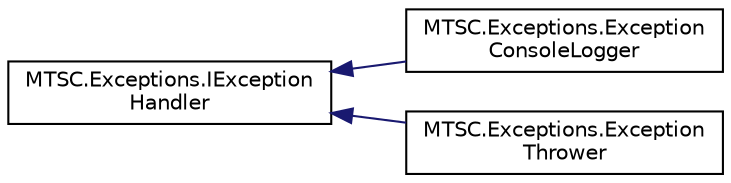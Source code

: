 digraph "Graphical Class Hierarchy"
{
 // LATEX_PDF_SIZE
  edge [fontname="Helvetica",fontsize="10",labelfontname="Helvetica",labelfontsize="10"];
  node [fontname="Helvetica",fontsize="10",shape=record];
  rankdir="LR";
  Node0 [label="MTSC.Exceptions.IException\lHandler",height=0.2,width=0.4,color="black", fillcolor="white", style="filled",URL="$d8/d5c/interface_m_t_s_c_1_1_exceptions_1_1_i_exception_handler.html",tooltip="Handler to be used for handling exception."];
  Node0 -> Node1 [dir="back",color="midnightblue",fontsize="10",style="solid",fontname="Helvetica"];
  Node1 [label="MTSC.Exceptions.Exception\lConsoleLogger",height=0.2,width=0.4,color="black", fillcolor="white", style="filled",URL="$df/d86/class_m_t_s_c_1_1_exceptions_1_1_exception_console_logger.html",tooltip="Logs the received exceptions to the console."];
  Node0 -> Node2 [dir="back",color="midnightblue",fontsize="10",style="solid",fontname="Helvetica"];
  Node2 [label="MTSC.Exceptions.Exception\lThrower",height=0.2,width=0.4,color="black", fillcolor="white", style="filled",URL="$dc/d94/class_m_t_s_c_1_1_exceptions_1_1_exception_thrower.html",tooltip="Throws all handled exceptions."];
}
